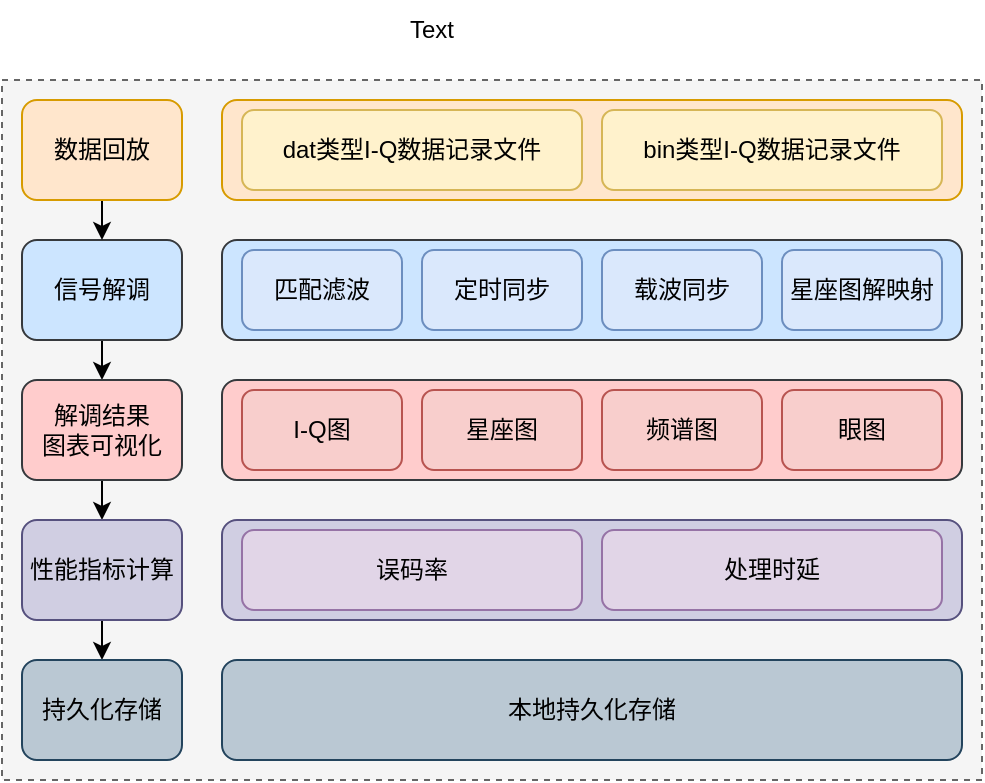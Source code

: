 <mxfile version="26.0.14">
  <diagram name="第 1 页" id="MffIheYmqDRWyhH1gzId">
    <mxGraphModel dx="1026" dy="650" grid="1" gridSize="10" guides="1" tooltips="1" connect="1" arrows="1" fold="1" page="1" pageScale="1" pageWidth="827" pageHeight="1169" math="0" shadow="0">
      <root>
        <mxCell id="0" />
        <mxCell id="1" parent="0" />
        <mxCell id="TnRLA4IP7PsxTOF_LZi9-1" value="" style="rounded=0;whiteSpace=wrap;html=1;fillColor=#f5f5f5;fontColor=#333333;strokeColor=#666666;dashed=1;" vertex="1" parent="1">
          <mxGeometry x="170" y="310" width="490" height="350" as="geometry" />
        </mxCell>
        <mxCell id="TnRLA4IP7PsxTOF_LZi9-2" value="" style="rounded=1;whiteSpace=wrap;html=1;fillColor=#d0cee2;strokeColor=#56517e;" vertex="1" parent="1">
          <mxGeometry x="280" y="530" width="370" height="50" as="geometry" />
        </mxCell>
        <mxCell id="TnRLA4IP7PsxTOF_LZi9-3" value="" style="rounded=1;whiteSpace=wrap;html=1;fillColor=#ffcccc;strokeColor=#36393d;" vertex="1" parent="1">
          <mxGeometry x="280" y="460" width="370" height="50" as="geometry" />
        </mxCell>
        <mxCell id="TnRLA4IP7PsxTOF_LZi9-4" value="" style="rounded=1;whiteSpace=wrap;html=1;fillColor=#cce5ff;strokeColor=#36393d;" vertex="1" parent="1">
          <mxGeometry x="280" y="390" width="370" height="50" as="geometry" />
        </mxCell>
        <mxCell id="TnRLA4IP7PsxTOF_LZi9-5" value="" style="rounded=1;whiteSpace=wrap;html=1;fillColor=#ffe6cc;strokeColor=#d79b00;" vertex="1" parent="1">
          <mxGeometry x="280" y="320" width="370" height="50" as="geometry" />
        </mxCell>
        <mxCell id="TnRLA4IP7PsxTOF_LZi9-6" value="匹配滤波" style="rounded=1;whiteSpace=wrap;html=1;fillColor=#dae8fc;strokeColor=#6c8ebf;" vertex="1" parent="1">
          <mxGeometry x="290" y="395" width="80" height="40" as="geometry" />
        </mxCell>
        <mxCell id="TnRLA4IP7PsxTOF_LZi9-7" value="定时同步" style="rounded=1;whiteSpace=wrap;html=1;fillColor=#dae8fc;strokeColor=#6c8ebf;" vertex="1" parent="1">
          <mxGeometry x="380" y="395" width="80" height="40" as="geometry" />
        </mxCell>
        <mxCell id="TnRLA4IP7PsxTOF_LZi9-8" value="载波同步" style="rounded=1;whiteSpace=wrap;html=1;fillColor=#dae8fc;strokeColor=#6c8ebf;" vertex="1" parent="1">
          <mxGeometry x="470" y="395" width="80" height="40" as="geometry" />
        </mxCell>
        <mxCell id="TnRLA4IP7PsxTOF_LZi9-9" value="星座图解映射" style="rounded=1;whiteSpace=wrap;html=1;fillColor=#dae8fc;strokeColor=#6c8ebf;" vertex="1" parent="1">
          <mxGeometry x="560" y="395" width="80" height="40" as="geometry" />
        </mxCell>
        <mxCell id="TnRLA4IP7PsxTOF_LZi9-10" value="dat类型I-Q数据记录文件" style="rounded=1;whiteSpace=wrap;html=1;fillColor=#fff2cc;strokeColor=#d6b656;" vertex="1" parent="1">
          <mxGeometry x="290" y="325" width="170" height="40" as="geometry" />
        </mxCell>
        <mxCell id="TnRLA4IP7PsxTOF_LZi9-11" value="I-Q图" style="rounded=1;whiteSpace=wrap;html=1;fillColor=#f8cecc;strokeColor=#b85450;" vertex="1" parent="1">
          <mxGeometry x="290" y="465" width="80" height="40" as="geometry" />
        </mxCell>
        <mxCell id="TnRLA4IP7PsxTOF_LZi9-12" value="星座图" style="rounded=1;whiteSpace=wrap;html=1;fillColor=#f8cecc;strokeColor=#b85450;" vertex="1" parent="1">
          <mxGeometry x="380" y="465" width="80" height="40" as="geometry" />
        </mxCell>
        <mxCell id="TnRLA4IP7PsxTOF_LZi9-13" value="频谱图" style="rounded=1;whiteSpace=wrap;html=1;fillColor=#f8cecc;strokeColor=#b85450;" vertex="1" parent="1">
          <mxGeometry x="470" y="465" width="80" height="40" as="geometry" />
        </mxCell>
        <mxCell id="TnRLA4IP7PsxTOF_LZi9-14" value="眼图" style="rounded=1;whiteSpace=wrap;html=1;fillColor=#f8cecc;strokeColor=#b85450;" vertex="1" parent="1">
          <mxGeometry x="560" y="465" width="80" height="40" as="geometry" />
        </mxCell>
        <mxCell id="TnRLA4IP7PsxTOF_LZi9-15" style="edgeStyle=orthogonalEdgeStyle;rounded=0;orthogonalLoop=1;jettySize=auto;html=1;exitX=0.5;exitY=1;exitDx=0;exitDy=0;entryX=0.5;entryY=0;entryDx=0;entryDy=0;" edge="1" parent="1" source="TnRLA4IP7PsxTOF_LZi9-16" target="TnRLA4IP7PsxTOF_LZi9-18">
          <mxGeometry relative="1" as="geometry" />
        </mxCell>
        <mxCell id="TnRLA4IP7PsxTOF_LZi9-16" value="信号解调" style="rounded=1;whiteSpace=wrap;html=1;fillColor=#cce5ff;strokeColor=#36393d;" vertex="1" parent="1">
          <mxGeometry x="180" y="390" width="80" height="50" as="geometry" />
        </mxCell>
        <mxCell id="TnRLA4IP7PsxTOF_LZi9-17" style="edgeStyle=orthogonalEdgeStyle;rounded=0;orthogonalLoop=1;jettySize=auto;html=1;exitX=0.5;exitY=1;exitDx=0;exitDy=0;entryX=0.5;entryY=0;entryDx=0;entryDy=0;" edge="1" parent="1" source="TnRLA4IP7PsxTOF_LZi9-18" target="TnRLA4IP7PsxTOF_LZi9-20">
          <mxGeometry relative="1" as="geometry" />
        </mxCell>
        <mxCell id="TnRLA4IP7PsxTOF_LZi9-18" value="解调结果&lt;div&gt;图表可视化&lt;/div&gt;" style="rounded=1;whiteSpace=wrap;html=1;fillColor=#ffcccc;strokeColor=#36393d;" vertex="1" parent="1">
          <mxGeometry x="180" y="460" width="80" height="50" as="geometry" />
        </mxCell>
        <mxCell id="TnRLA4IP7PsxTOF_LZi9-19" style="edgeStyle=orthogonalEdgeStyle;rounded=0;orthogonalLoop=1;jettySize=auto;html=1;exitX=0.5;exitY=1;exitDx=0;exitDy=0;entryX=0.5;entryY=0;entryDx=0;entryDy=0;" edge="1" parent="1" source="TnRLA4IP7PsxTOF_LZi9-20" target="TnRLA4IP7PsxTOF_LZi9-27">
          <mxGeometry relative="1" as="geometry" />
        </mxCell>
        <mxCell id="TnRLA4IP7PsxTOF_LZi9-20" value="性能指标计算" style="rounded=1;whiteSpace=wrap;html=1;fillColor=#d0cee2;strokeColor=#56517e;" vertex="1" parent="1">
          <mxGeometry x="180" y="530" width="80" height="50" as="geometry" />
        </mxCell>
        <mxCell id="TnRLA4IP7PsxTOF_LZi9-21" style="edgeStyle=orthogonalEdgeStyle;rounded=0;orthogonalLoop=1;jettySize=auto;html=1;exitX=0.5;exitY=1;exitDx=0;exitDy=0;entryX=0.5;entryY=0;entryDx=0;entryDy=0;" edge="1" parent="1" source="TnRLA4IP7PsxTOF_LZi9-22" target="TnRLA4IP7PsxTOF_LZi9-16">
          <mxGeometry relative="1" as="geometry" />
        </mxCell>
        <mxCell id="TnRLA4IP7PsxTOF_LZi9-22" value="数据回放" style="rounded=1;whiteSpace=wrap;html=1;fillColor=#ffe6cc;strokeColor=#d79b00;" vertex="1" parent="1">
          <mxGeometry x="180" y="320" width="80" height="50" as="geometry" />
        </mxCell>
        <mxCell id="TnRLA4IP7PsxTOF_LZi9-23" value="bin类型I-Q数据记录文件" style="rounded=1;whiteSpace=wrap;html=1;fillColor=#fff2cc;strokeColor=#d6b656;" vertex="1" parent="1">
          <mxGeometry x="470" y="325" width="170" height="40" as="geometry" />
        </mxCell>
        <mxCell id="TnRLA4IP7PsxTOF_LZi9-24" value="误码率" style="rounded=1;whiteSpace=wrap;html=1;fillColor=#e1d5e7;strokeColor=#9673a6;" vertex="1" parent="1">
          <mxGeometry x="290" y="535" width="170" height="40" as="geometry" />
        </mxCell>
        <mxCell id="TnRLA4IP7PsxTOF_LZi9-25" value="处理时延" style="rounded=1;whiteSpace=wrap;html=1;fillColor=#e1d5e7;strokeColor=#9673a6;" vertex="1" parent="1">
          <mxGeometry x="470" y="535" width="170" height="40" as="geometry" />
        </mxCell>
        <mxCell id="TnRLA4IP7PsxTOF_LZi9-26" value="本地持久化存储" style="rounded=1;whiteSpace=wrap;html=1;fillColor=#bac8d3;strokeColor=#23445d;" vertex="1" parent="1">
          <mxGeometry x="280" y="600" width="370" height="50" as="geometry" />
        </mxCell>
        <mxCell id="TnRLA4IP7PsxTOF_LZi9-27" value="持久化存储" style="rounded=1;whiteSpace=wrap;html=1;fillColor=#bac8d3;strokeColor=#23445d;" vertex="1" parent="1">
          <mxGeometry x="180" y="600" width="80" height="50" as="geometry" />
        </mxCell>
        <mxCell id="TnRLA4IP7PsxTOF_LZi9-30" value="Text" style="text;html=1;align=center;verticalAlign=middle;whiteSpace=wrap;rounded=0;" vertex="1" parent="1">
          <mxGeometry x="260" y="270" width="250" height="30" as="geometry" />
        </mxCell>
      </root>
    </mxGraphModel>
  </diagram>
</mxfile>
